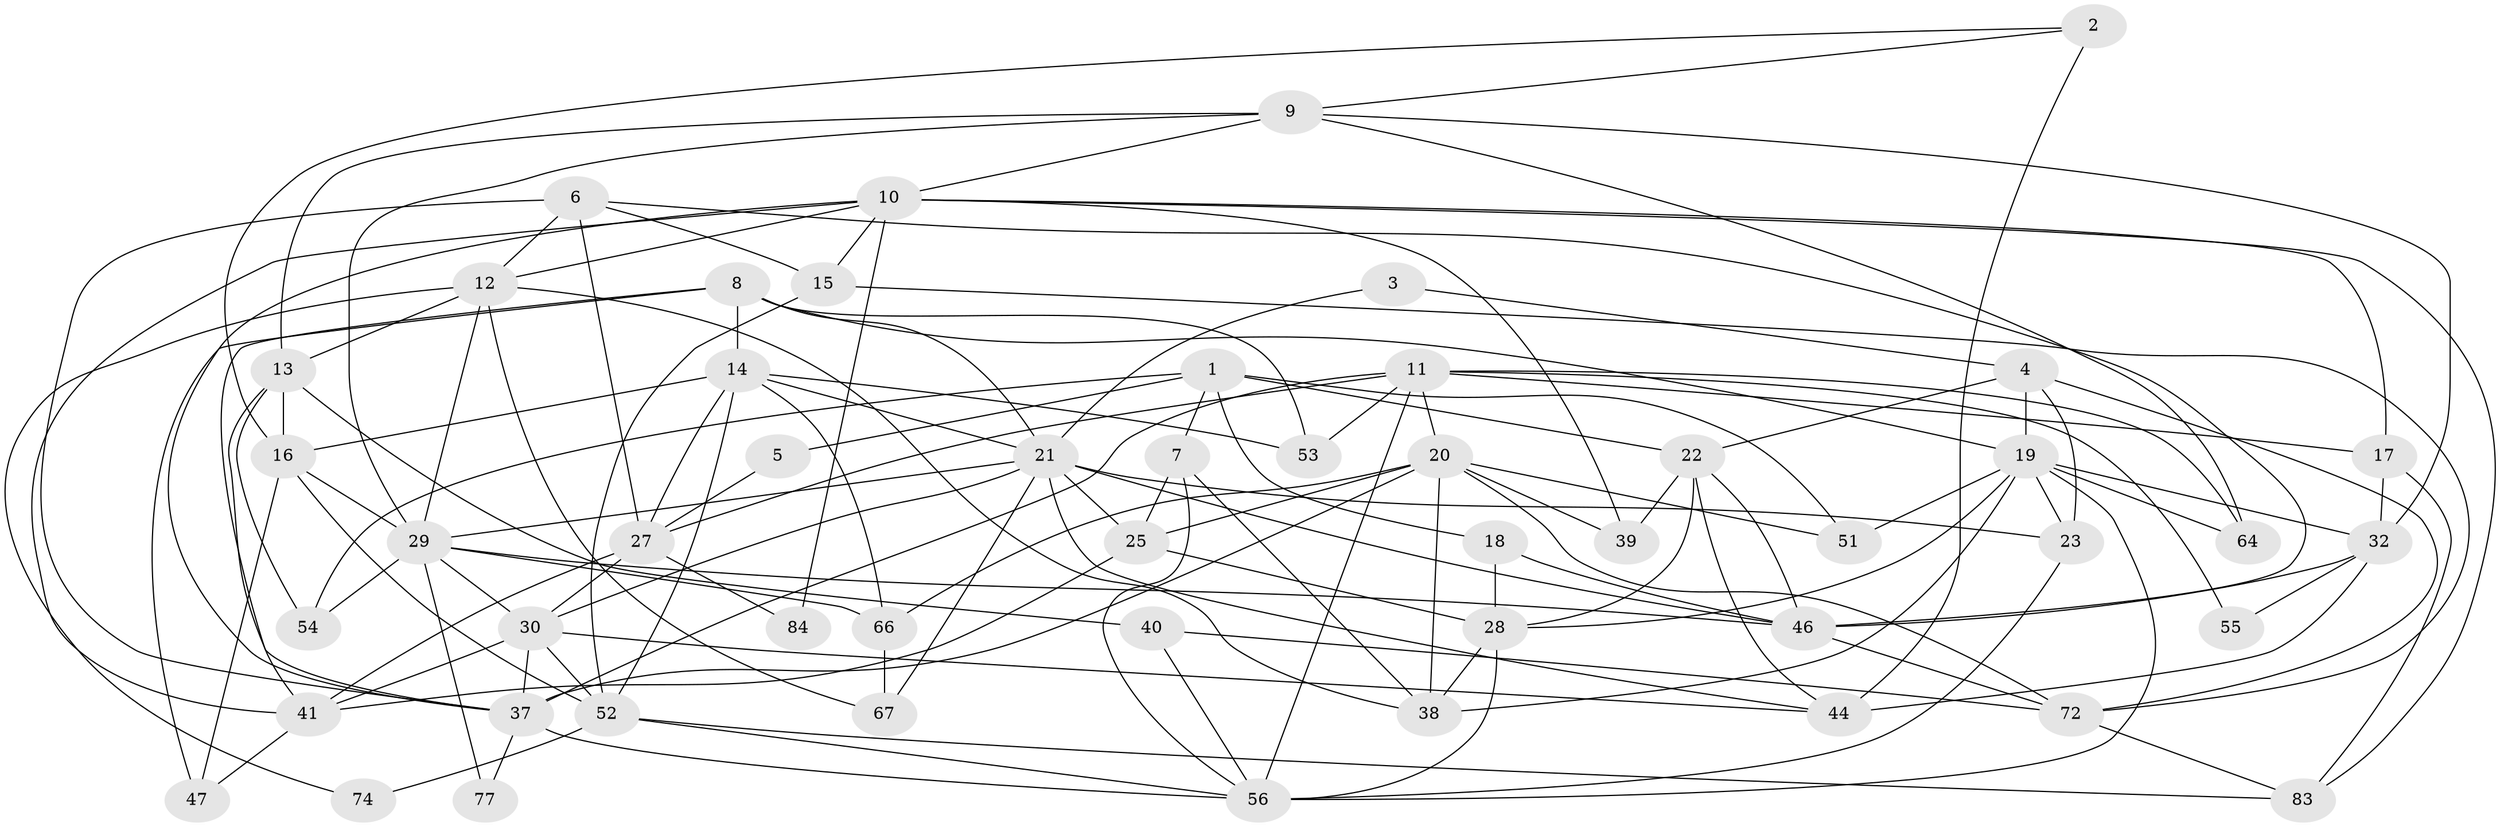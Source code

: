 // Generated by graph-tools (version 1.1) at 2025/52/02/27/25 19:52:05]
// undirected, 51 vertices, 131 edges
graph export_dot {
graph [start="1"]
  node [color=gray90,style=filled];
  1 [super="+58"];
  2 [super="+69"];
  3;
  4 [super="+31"];
  5;
  6 [super="+36"];
  7;
  8 [super="+24"];
  9 [super="+62"];
  10 [super="+85"];
  11 [super="+49"];
  12 [super="+43"];
  13 [super="+57"];
  14 [super="+81"];
  15 [super="+80"];
  16 [super="+86"];
  17 [super="+34"];
  18;
  19 [super="+75"];
  20 [super="+71"];
  21 [super="+45"];
  22 [super="+50"];
  23 [super="+26"];
  25 [super="+33"];
  27 [super="+35"];
  28 [super="+73"];
  29 [super="+48"];
  30 [super="+59"];
  32 [super="+60"];
  37 [super="+42"];
  38 [super="+65"];
  39;
  40;
  41 [super="+63"];
  44 [super="+68"];
  46 [super="+78"];
  47;
  51;
  52 [super="+76"];
  53 [super="+79"];
  54;
  55;
  56 [super="+61"];
  64 [super="+82"];
  66 [super="+70"];
  67;
  72;
  74;
  77;
  83;
  84;
  1 -- 54;
  1 -- 51;
  1 -- 18;
  1 -- 5;
  1 -- 22;
  1 -- 7;
  2 -- 44 [weight=2];
  2 -- 9;
  2 -- 16;
  3 -- 21;
  3 -- 4;
  4 -- 23;
  4 -- 19;
  4 -- 72;
  4 -- 22;
  5 -- 27;
  6 -- 46;
  6 -- 12;
  6 -- 27 [weight=2];
  6 -- 37;
  6 -- 15;
  7 -- 25;
  7 -- 38;
  7 -- 56;
  8 -- 19;
  8 -- 53;
  8 -- 47;
  8 -- 21;
  8 -- 14;
  8 -- 37;
  9 -- 29;
  9 -- 10;
  9 -- 32;
  9 -- 64;
  9 -- 13;
  10 -- 83;
  10 -- 39;
  10 -- 84 [weight=2];
  10 -- 41;
  10 -- 12;
  10 -- 37;
  10 -- 15;
  10 -- 17;
  11 -- 17;
  11 -- 55;
  11 -- 64;
  11 -- 20 [weight=2];
  11 -- 53;
  11 -- 27;
  11 -- 37 [weight=2];
  11 -- 56;
  12 -- 13;
  12 -- 74;
  12 -- 67;
  12 -- 38;
  12 -- 29;
  13 -- 40;
  13 -- 54;
  13 -- 16;
  13 -- 41;
  14 -- 27;
  14 -- 21;
  14 -- 16;
  14 -- 53;
  14 -- 66;
  14 -- 52;
  15 -- 72;
  15 -- 52;
  16 -- 47;
  16 -- 29;
  16 -- 52;
  17 -- 32;
  17 -- 83;
  18 -- 46;
  18 -- 28;
  19 -- 32;
  19 -- 23;
  19 -- 51;
  19 -- 64;
  19 -- 28;
  19 -- 38;
  19 -- 56;
  20 -- 51;
  20 -- 38;
  20 -- 39;
  20 -- 66;
  20 -- 72;
  20 -- 25;
  20 -- 37;
  21 -- 23;
  21 -- 67;
  21 -- 44;
  21 -- 46;
  21 -- 25;
  21 -- 29;
  21 -- 30;
  22 -- 46;
  22 -- 28 [weight=2];
  22 -- 44;
  22 -- 39;
  23 -- 56;
  25 -- 41;
  25 -- 28;
  27 -- 84;
  27 -- 41;
  27 -- 30;
  28 -- 56;
  28 -- 38;
  29 -- 46;
  29 -- 77;
  29 -- 54;
  29 -- 66;
  29 -- 30;
  30 -- 37;
  30 -- 44;
  30 -- 52;
  30 -- 41;
  32 -- 46;
  32 -- 44;
  32 -- 55;
  37 -- 56;
  37 -- 77;
  40 -- 72;
  40 -- 56;
  41 -- 47;
  46 -- 72;
  52 -- 56;
  52 -- 83;
  52 -- 74;
  66 -- 67;
  72 -- 83;
}
